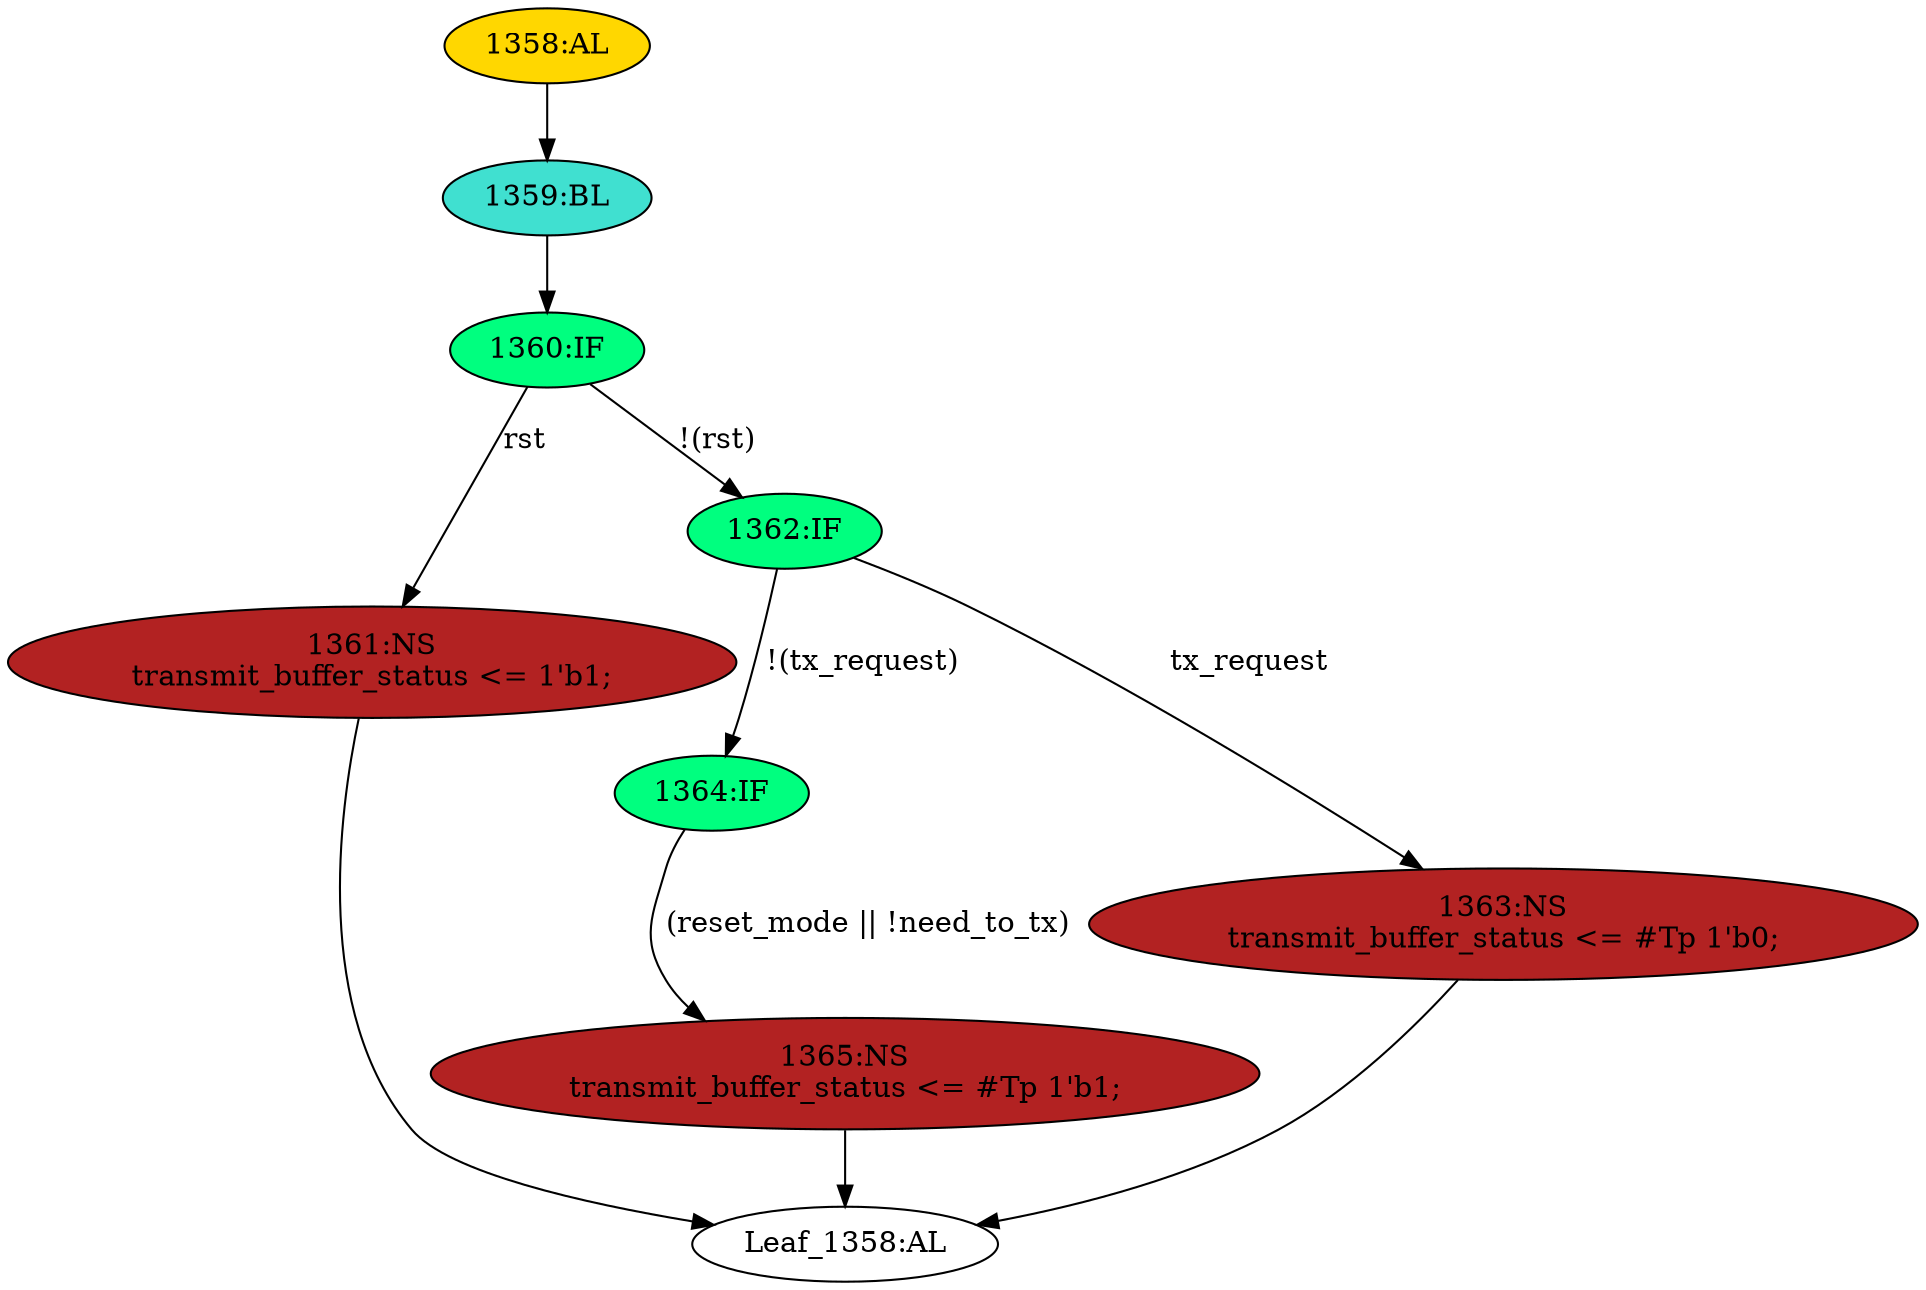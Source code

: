 strict digraph "" {
	node [label="\N"];
	"1361:NS"	 [ast="<pyverilog.vparser.ast.NonblockingSubstitution object at 0x7fd773261a90>",
		fillcolor=firebrick,
		label="1361:NS
transmit_buffer_status <= 1'b1;",
		statements="[<pyverilog.vparser.ast.NonblockingSubstitution object at 0x7fd773261a90>]",
		style=filled,
		typ=NonblockingSubstitution];
	"Leaf_1358:AL"	 [def_var="['transmit_buffer_status']",
		label="Leaf_1358:AL"];
	"1361:NS" -> "Leaf_1358:AL"	 [cond="[]",
		lineno=None];
	"1364:IF"	 [ast="<pyverilog.vparser.ast.IfStatement object at 0x7fd773261c50>",
		fillcolor=springgreen,
		label="1364:IF",
		statements="[]",
		style=filled,
		typ=IfStatement];
	"1365:NS"	 [ast="<pyverilog.vparser.ast.NonblockingSubstitution object at 0x7fd773261cd0>",
		fillcolor=firebrick,
		label="1365:NS
transmit_buffer_status <= #Tp 1'b1;",
		statements="[<pyverilog.vparser.ast.NonblockingSubstitution object at 0x7fd773261cd0>]",
		style=filled,
		typ=NonblockingSubstitution];
	"1364:IF" -> "1365:NS"	 [cond="['reset_mode', 'need_to_tx']",
		label="(reset_mode || !need_to_tx)",
		lineno=1364];
	"1362:IF"	 [ast="<pyverilog.vparser.ast.IfStatement object at 0x7fd773261fd0>",
		fillcolor=springgreen,
		label="1362:IF",
		statements="[]",
		style=filled,
		typ=IfStatement];
	"1362:IF" -> "1364:IF"	 [cond="['tx_request']",
		label="!(tx_request)",
		lineno=1362];
	"1363:NS"	 [ast="<pyverilog.vparser.ast.NonblockingSubstitution object at 0x7fd773261f90>",
		fillcolor=firebrick,
		label="1363:NS
transmit_buffer_status <= #Tp 1'b0;",
		statements="[<pyverilog.vparser.ast.NonblockingSubstitution object at 0x7fd773261f90>]",
		style=filled,
		typ=NonblockingSubstitution];
	"1362:IF" -> "1363:NS"	 [cond="['tx_request']",
		label=tx_request,
		lineno=1362];
	"1359:BL"	 [ast="<pyverilog.vparser.ast.Block object at 0x7fd77326e250>",
		fillcolor=turquoise,
		label="1359:BL",
		statements="[]",
		style=filled,
		typ=Block];
	"1360:IF"	 [ast="<pyverilog.vparser.ast.IfStatement object at 0x7fd77326e290>",
		fillcolor=springgreen,
		label="1360:IF",
		statements="[]",
		style=filled,
		typ=IfStatement];
	"1359:BL" -> "1360:IF"	 [cond="[]",
		lineno=None];
	"1360:IF" -> "1361:NS"	 [cond="['rst']",
		label=rst,
		lineno=1360];
	"1360:IF" -> "1362:IF"	 [cond="['rst']",
		label="!(rst)",
		lineno=1360];
	"1363:NS" -> "Leaf_1358:AL"	 [cond="[]",
		lineno=None];
	"1365:NS" -> "Leaf_1358:AL"	 [cond="[]",
		lineno=None];
	"1358:AL"	 [ast="<pyverilog.vparser.ast.Always object at 0x7fd77326e310>",
		clk_sens=True,
		fillcolor=gold,
		label="1358:AL",
		sens="['clk', 'rst']",
		statements="[]",
		style=filled,
		typ=Always,
		use_var="['tx_request', 'rst', 'reset_mode', 'need_to_tx']"];
	"1358:AL" -> "1359:BL"	 [cond="[]",
		lineno=None];
}
